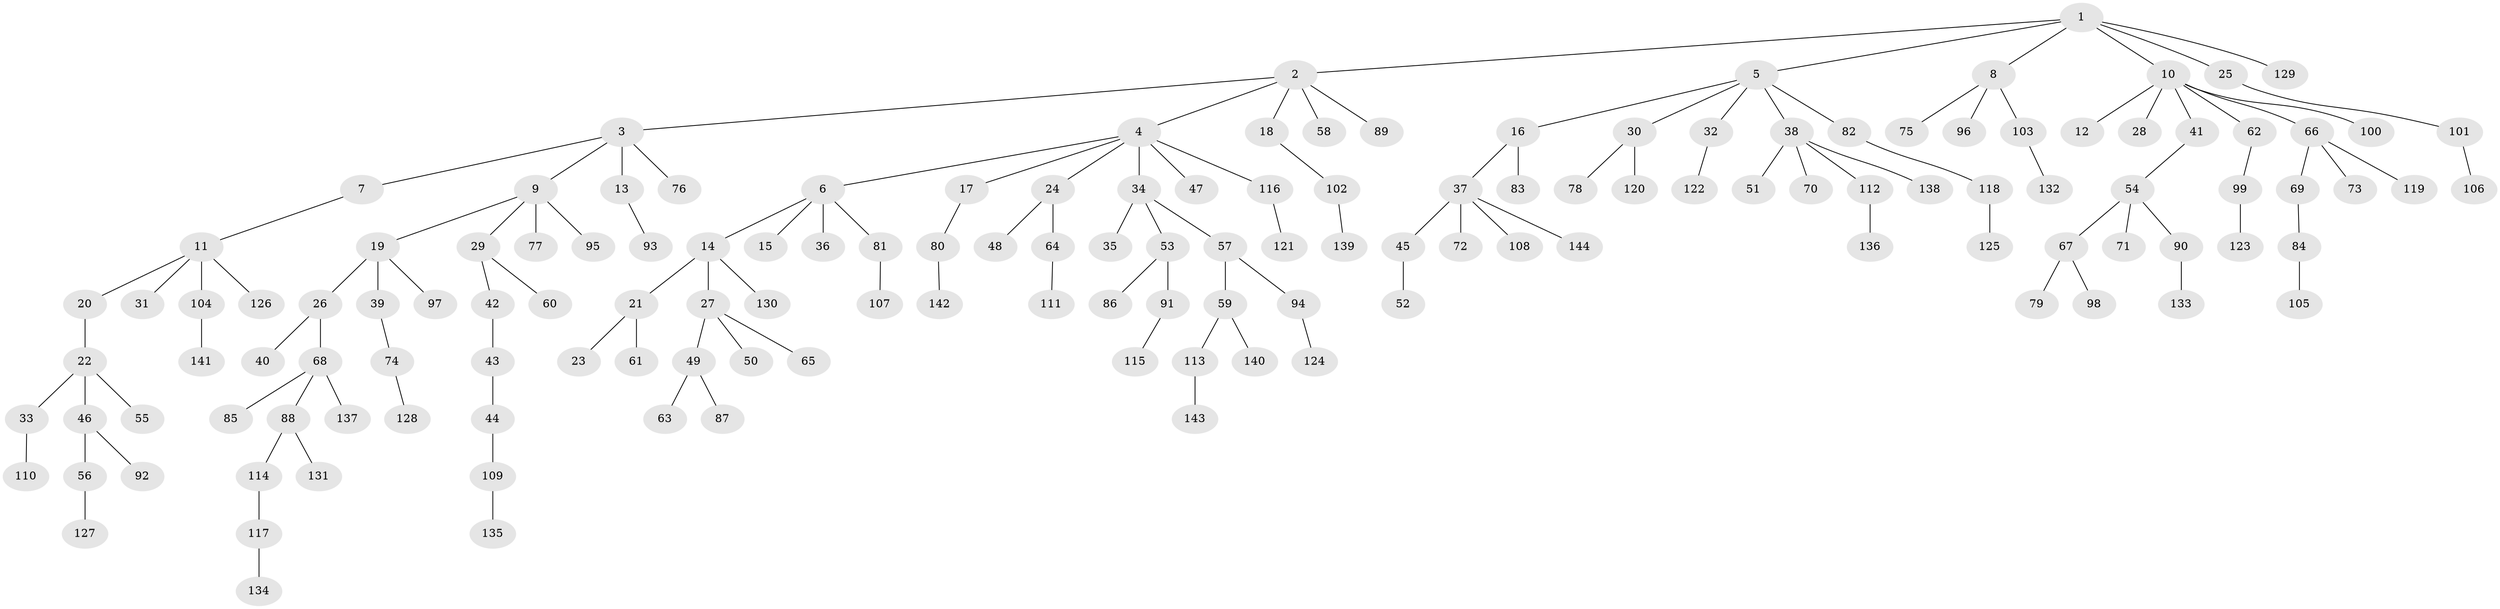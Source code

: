 // Generated by graph-tools (version 1.1) at 2025/26/03/09/25 03:26:29]
// undirected, 144 vertices, 143 edges
graph export_dot {
graph [start="1"]
  node [color=gray90,style=filled];
  1;
  2;
  3;
  4;
  5;
  6;
  7;
  8;
  9;
  10;
  11;
  12;
  13;
  14;
  15;
  16;
  17;
  18;
  19;
  20;
  21;
  22;
  23;
  24;
  25;
  26;
  27;
  28;
  29;
  30;
  31;
  32;
  33;
  34;
  35;
  36;
  37;
  38;
  39;
  40;
  41;
  42;
  43;
  44;
  45;
  46;
  47;
  48;
  49;
  50;
  51;
  52;
  53;
  54;
  55;
  56;
  57;
  58;
  59;
  60;
  61;
  62;
  63;
  64;
  65;
  66;
  67;
  68;
  69;
  70;
  71;
  72;
  73;
  74;
  75;
  76;
  77;
  78;
  79;
  80;
  81;
  82;
  83;
  84;
  85;
  86;
  87;
  88;
  89;
  90;
  91;
  92;
  93;
  94;
  95;
  96;
  97;
  98;
  99;
  100;
  101;
  102;
  103;
  104;
  105;
  106;
  107;
  108;
  109;
  110;
  111;
  112;
  113;
  114;
  115;
  116;
  117;
  118;
  119;
  120;
  121;
  122;
  123;
  124;
  125;
  126;
  127;
  128;
  129;
  130;
  131;
  132;
  133;
  134;
  135;
  136;
  137;
  138;
  139;
  140;
  141;
  142;
  143;
  144;
  1 -- 2;
  1 -- 5;
  1 -- 8;
  1 -- 10;
  1 -- 25;
  1 -- 129;
  2 -- 3;
  2 -- 4;
  2 -- 18;
  2 -- 58;
  2 -- 89;
  3 -- 7;
  3 -- 9;
  3 -- 13;
  3 -- 76;
  4 -- 6;
  4 -- 17;
  4 -- 24;
  4 -- 34;
  4 -- 47;
  4 -- 116;
  5 -- 16;
  5 -- 30;
  5 -- 32;
  5 -- 38;
  5 -- 82;
  6 -- 14;
  6 -- 15;
  6 -- 36;
  6 -- 81;
  7 -- 11;
  8 -- 75;
  8 -- 96;
  8 -- 103;
  9 -- 19;
  9 -- 29;
  9 -- 77;
  9 -- 95;
  10 -- 12;
  10 -- 28;
  10 -- 41;
  10 -- 62;
  10 -- 66;
  10 -- 100;
  11 -- 20;
  11 -- 31;
  11 -- 104;
  11 -- 126;
  13 -- 93;
  14 -- 21;
  14 -- 27;
  14 -- 130;
  16 -- 37;
  16 -- 83;
  17 -- 80;
  18 -- 102;
  19 -- 26;
  19 -- 39;
  19 -- 97;
  20 -- 22;
  21 -- 23;
  21 -- 61;
  22 -- 33;
  22 -- 46;
  22 -- 55;
  24 -- 48;
  24 -- 64;
  25 -- 101;
  26 -- 40;
  26 -- 68;
  27 -- 49;
  27 -- 50;
  27 -- 65;
  29 -- 42;
  29 -- 60;
  30 -- 78;
  30 -- 120;
  32 -- 122;
  33 -- 110;
  34 -- 35;
  34 -- 53;
  34 -- 57;
  37 -- 45;
  37 -- 72;
  37 -- 108;
  37 -- 144;
  38 -- 51;
  38 -- 70;
  38 -- 112;
  38 -- 138;
  39 -- 74;
  41 -- 54;
  42 -- 43;
  43 -- 44;
  44 -- 109;
  45 -- 52;
  46 -- 56;
  46 -- 92;
  49 -- 63;
  49 -- 87;
  53 -- 86;
  53 -- 91;
  54 -- 67;
  54 -- 71;
  54 -- 90;
  56 -- 127;
  57 -- 59;
  57 -- 94;
  59 -- 113;
  59 -- 140;
  62 -- 99;
  64 -- 111;
  66 -- 69;
  66 -- 73;
  66 -- 119;
  67 -- 79;
  67 -- 98;
  68 -- 85;
  68 -- 88;
  68 -- 137;
  69 -- 84;
  74 -- 128;
  80 -- 142;
  81 -- 107;
  82 -- 118;
  84 -- 105;
  88 -- 114;
  88 -- 131;
  90 -- 133;
  91 -- 115;
  94 -- 124;
  99 -- 123;
  101 -- 106;
  102 -- 139;
  103 -- 132;
  104 -- 141;
  109 -- 135;
  112 -- 136;
  113 -- 143;
  114 -- 117;
  116 -- 121;
  117 -- 134;
  118 -- 125;
}
